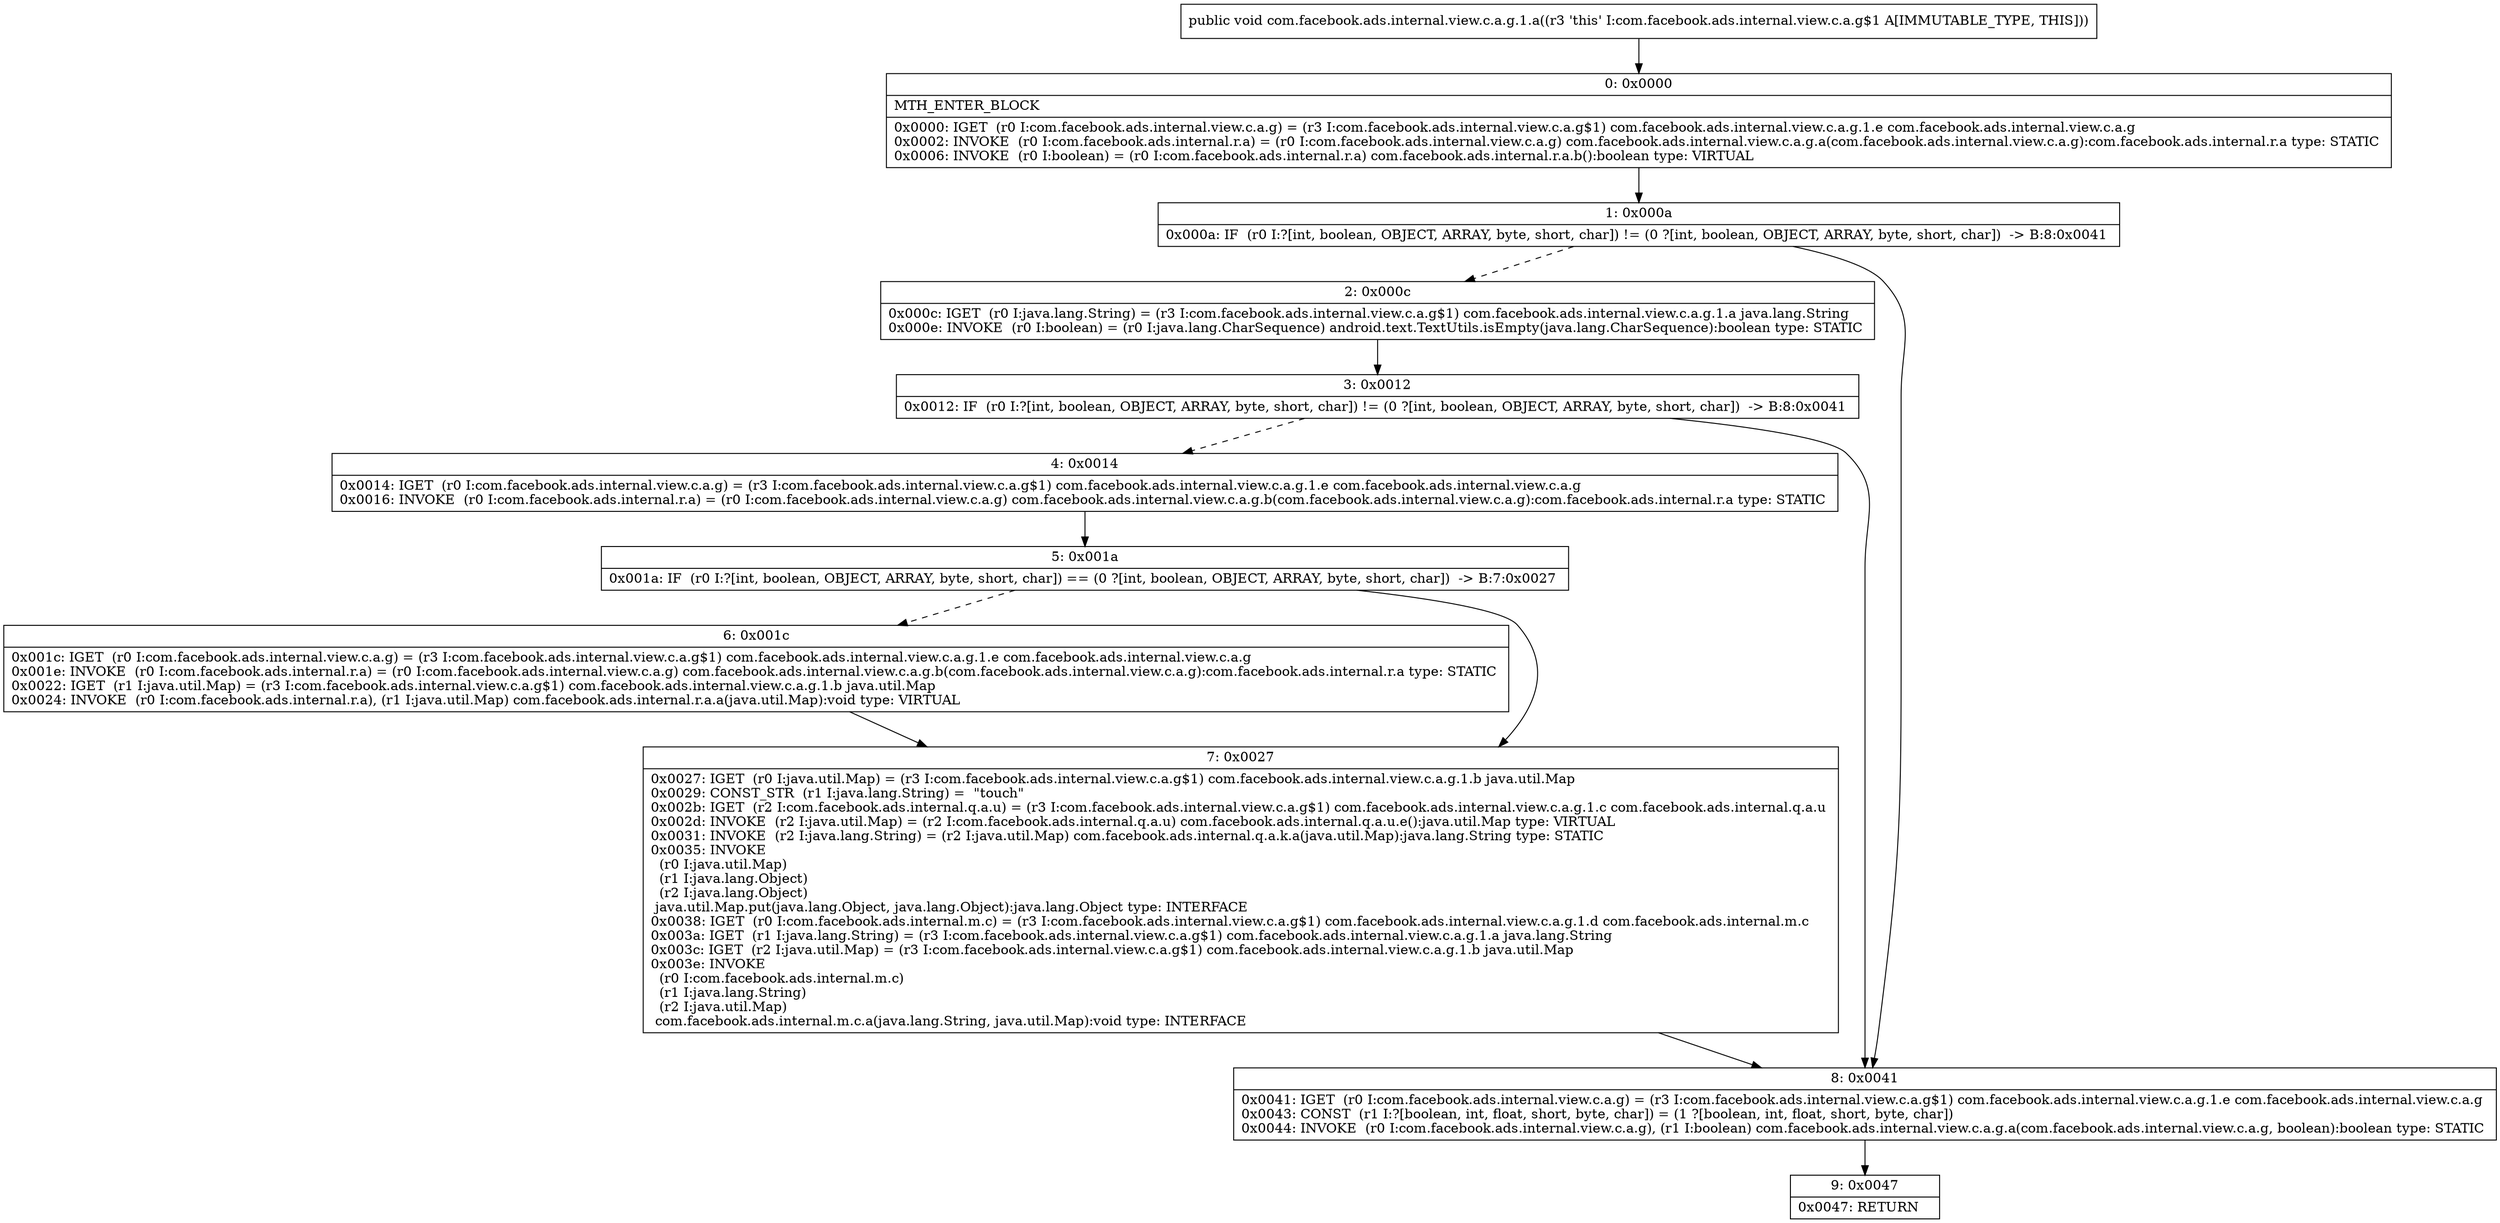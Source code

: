 digraph "CFG forcom.facebook.ads.internal.view.c.a.g.1.a()V" {
Node_0 [shape=record,label="{0\:\ 0x0000|MTH_ENTER_BLOCK\l|0x0000: IGET  (r0 I:com.facebook.ads.internal.view.c.a.g) = (r3 I:com.facebook.ads.internal.view.c.a.g$1) com.facebook.ads.internal.view.c.a.g.1.e com.facebook.ads.internal.view.c.a.g \l0x0002: INVOKE  (r0 I:com.facebook.ads.internal.r.a) = (r0 I:com.facebook.ads.internal.view.c.a.g) com.facebook.ads.internal.view.c.a.g.a(com.facebook.ads.internal.view.c.a.g):com.facebook.ads.internal.r.a type: STATIC \l0x0006: INVOKE  (r0 I:boolean) = (r0 I:com.facebook.ads.internal.r.a) com.facebook.ads.internal.r.a.b():boolean type: VIRTUAL \l}"];
Node_1 [shape=record,label="{1\:\ 0x000a|0x000a: IF  (r0 I:?[int, boolean, OBJECT, ARRAY, byte, short, char]) != (0 ?[int, boolean, OBJECT, ARRAY, byte, short, char])  \-\> B:8:0x0041 \l}"];
Node_2 [shape=record,label="{2\:\ 0x000c|0x000c: IGET  (r0 I:java.lang.String) = (r3 I:com.facebook.ads.internal.view.c.a.g$1) com.facebook.ads.internal.view.c.a.g.1.a java.lang.String \l0x000e: INVOKE  (r0 I:boolean) = (r0 I:java.lang.CharSequence) android.text.TextUtils.isEmpty(java.lang.CharSequence):boolean type: STATIC \l}"];
Node_3 [shape=record,label="{3\:\ 0x0012|0x0012: IF  (r0 I:?[int, boolean, OBJECT, ARRAY, byte, short, char]) != (0 ?[int, boolean, OBJECT, ARRAY, byte, short, char])  \-\> B:8:0x0041 \l}"];
Node_4 [shape=record,label="{4\:\ 0x0014|0x0014: IGET  (r0 I:com.facebook.ads.internal.view.c.a.g) = (r3 I:com.facebook.ads.internal.view.c.a.g$1) com.facebook.ads.internal.view.c.a.g.1.e com.facebook.ads.internal.view.c.a.g \l0x0016: INVOKE  (r0 I:com.facebook.ads.internal.r.a) = (r0 I:com.facebook.ads.internal.view.c.a.g) com.facebook.ads.internal.view.c.a.g.b(com.facebook.ads.internal.view.c.a.g):com.facebook.ads.internal.r.a type: STATIC \l}"];
Node_5 [shape=record,label="{5\:\ 0x001a|0x001a: IF  (r0 I:?[int, boolean, OBJECT, ARRAY, byte, short, char]) == (0 ?[int, boolean, OBJECT, ARRAY, byte, short, char])  \-\> B:7:0x0027 \l}"];
Node_6 [shape=record,label="{6\:\ 0x001c|0x001c: IGET  (r0 I:com.facebook.ads.internal.view.c.a.g) = (r3 I:com.facebook.ads.internal.view.c.a.g$1) com.facebook.ads.internal.view.c.a.g.1.e com.facebook.ads.internal.view.c.a.g \l0x001e: INVOKE  (r0 I:com.facebook.ads.internal.r.a) = (r0 I:com.facebook.ads.internal.view.c.a.g) com.facebook.ads.internal.view.c.a.g.b(com.facebook.ads.internal.view.c.a.g):com.facebook.ads.internal.r.a type: STATIC \l0x0022: IGET  (r1 I:java.util.Map) = (r3 I:com.facebook.ads.internal.view.c.a.g$1) com.facebook.ads.internal.view.c.a.g.1.b java.util.Map \l0x0024: INVOKE  (r0 I:com.facebook.ads.internal.r.a), (r1 I:java.util.Map) com.facebook.ads.internal.r.a.a(java.util.Map):void type: VIRTUAL \l}"];
Node_7 [shape=record,label="{7\:\ 0x0027|0x0027: IGET  (r0 I:java.util.Map) = (r3 I:com.facebook.ads.internal.view.c.a.g$1) com.facebook.ads.internal.view.c.a.g.1.b java.util.Map \l0x0029: CONST_STR  (r1 I:java.lang.String) =  \"touch\" \l0x002b: IGET  (r2 I:com.facebook.ads.internal.q.a.u) = (r3 I:com.facebook.ads.internal.view.c.a.g$1) com.facebook.ads.internal.view.c.a.g.1.c com.facebook.ads.internal.q.a.u \l0x002d: INVOKE  (r2 I:java.util.Map) = (r2 I:com.facebook.ads.internal.q.a.u) com.facebook.ads.internal.q.a.u.e():java.util.Map type: VIRTUAL \l0x0031: INVOKE  (r2 I:java.lang.String) = (r2 I:java.util.Map) com.facebook.ads.internal.q.a.k.a(java.util.Map):java.lang.String type: STATIC \l0x0035: INVOKE  \l  (r0 I:java.util.Map)\l  (r1 I:java.lang.Object)\l  (r2 I:java.lang.Object)\l java.util.Map.put(java.lang.Object, java.lang.Object):java.lang.Object type: INTERFACE \l0x0038: IGET  (r0 I:com.facebook.ads.internal.m.c) = (r3 I:com.facebook.ads.internal.view.c.a.g$1) com.facebook.ads.internal.view.c.a.g.1.d com.facebook.ads.internal.m.c \l0x003a: IGET  (r1 I:java.lang.String) = (r3 I:com.facebook.ads.internal.view.c.a.g$1) com.facebook.ads.internal.view.c.a.g.1.a java.lang.String \l0x003c: IGET  (r2 I:java.util.Map) = (r3 I:com.facebook.ads.internal.view.c.a.g$1) com.facebook.ads.internal.view.c.a.g.1.b java.util.Map \l0x003e: INVOKE  \l  (r0 I:com.facebook.ads.internal.m.c)\l  (r1 I:java.lang.String)\l  (r2 I:java.util.Map)\l com.facebook.ads.internal.m.c.a(java.lang.String, java.util.Map):void type: INTERFACE \l}"];
Node_8 [shape=record,label="{8\:\ 0x0041|0x0041: IGET  (r0 I:com.facebook.ads.internal.view.c.a.g) = (r3 I:com.facebook.ads.internal.view.c.a.g$1) com.facebook.ads.internal.view.c.a.g.1.e com.facebook.ads.internal.view.c.a.g \l0x0043: CONST  (r1 I:?[boolean, int, float, short, byte, char]) = (1 ?[boolean, int, float, short, byte, char]) \l0x0044: INVOKE  (r0 I:com.facebook.ads.internal.view.c.a.g), (r1 I:boolean) com.facebook.ads.internal.view.c.a.g.a(com.facebook.ads.internal.view.c.a.g, boolean):boolean type: STATIC \l}"];
Node_9 [shape=record,label="{9\:\ 0x0047|0x0047: RETURN   \l}"];
MethodNode[shape=record,label="{public void com.facebook.ads.internal.view.c.a.g.1.a((r3 'this' I:com.facebook.ads.internal.view.c.a.g$1 A[IMMUTABLE_TYPE, THIS])) }"];
MethodNode -> Node_0;
Node_0 -> Node_1;
Node_1 -> Node_2[style=dashed];
Node_1 -> Node_8;
Node_2 -> Node_3;
Node_3 -> Node_4[style=dashed];
Node_3 -> Node_8;
Node_4 -> Node_5;
Node_5 -> Node_6[style=dashed];
Node_5 -> Node_7;
Node_6 -> Node_7;
Node_7 -> Node_8;
Node_8 -> Node_9;
}

